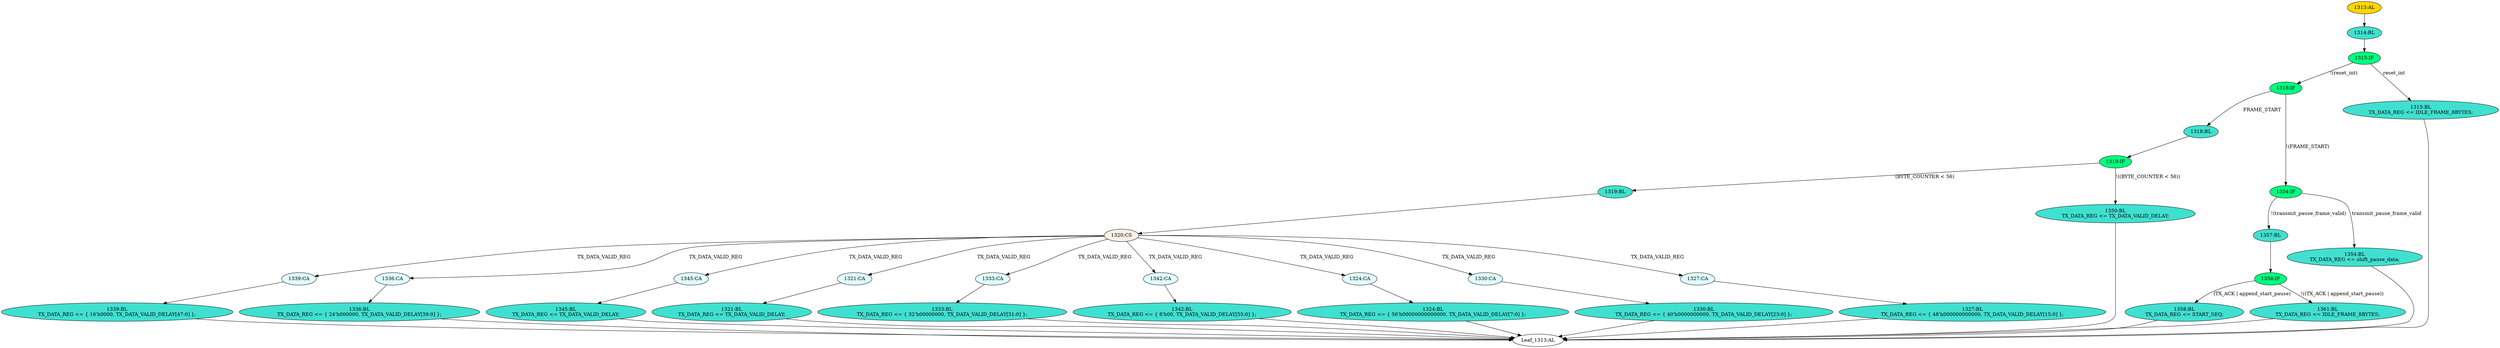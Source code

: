 strict digraph "" {
	node [label="\N"];
	"1319:BL"	 [ast="<pyverilog.vparser.ast.Block object at 0x7f2e12ff1990>",
		fillcolor=turquoise,
		label="1319:BL",
		statements="[]",
		style=filled,
		typ=Block];
	"1320:CS"	 [ast="<pyverilog.vparser.ast.CaseStatement object at 0x7f2e12ff1a10>",
		fillcolor=linen,
		label="1320:CS",
		statements="[]",
		style=filled,
		typ=CaseStatement];
	"1319:BL" -> "1320:CS"	 [cond="[]",
		lineno=None];
	"1313:AL"	 [ast="<pyverilog.vparser.ast.Always object at 0x7f2e12ff3dd0>",
		clk_sens=True,
		fillcolor=gold,
		label="1313:AL",
		sens="['TX_CLK', 'reset_int']",
		statements="[]",
		style=filled,
		typ=Always,
		use_var="['append_start_pause', 'TX_ACK', 'TX_DATA_VALID_REG', 'shift_pause_data', 'reset_int', 'BYTE_COUNTER', 'FRAME_START', 'transmit_\
pause_frame_valid', 'TX_DATA_VALID_DELAY']"];
	"1314:BL"	 [ast="<pyverilog.vparser.ast.Block object at 0x7f2e12ff3f50>",
		fillcolor=turquoise,
		label="1314:BL",
		statements="[]",
		style=filled,
		typ=Block];
	"1313:AL" -> "1314:BL"	 [cond="[]",
		lineno=None];
	"1339:CA"	 [ast="<pyverilog.vparser.ast.Case object at 0x7f2e12ff3190>",
		fillcolor=lightcyan,
		label="1339:CA",
		statements="[]",
		style=filled,
		typ=Case];
	"1339:BL"	 [ast="<pyverilog.vparser.ast.Block object at 0x7f2e12ff3210>",
		fillcolor=turquoise,
		label="1339:BL
TX_DATA_REG <= { 16'h0000, TX_DATA_VALID_DELAY[47:0] };",
		statements="[<pyverilog.vparser.ast.NonblockingSubstitution object at 0x7f2e12ff3250>]",
		style=filled,
		typ=Block];
	"1339:CA" -> "1339:BL"	 [cond="[]",
		lineno=None];
	"1358:BL"	 [ast="<pyverilog.vparser.ast.Block object at 0x7f2e12ff4310>",
		fillcolor=turquoise,
		label="1358:BL
TX_DATA_REG <= START_SEQ;",
		statements="[<pyverilog.vparser.ast.NonblockingSubstitution object at 0x7f2e12ff4350>]",
		style=filled,
		typ=Block];
	"Leaf_1313:AL"	 [def_var="['TX_DATA_REG']",
		label="Leaf_1313:AL"];
	"1358:BL" -> "Leaf_1313:AL"	 [cond="[]",
		lineno=None];
	"1336:CA"	 [ast="<pyverilog.vparser.ast.Case object at 0x7f2e12ff2d50>",
		fillcolor=lightcyan,
		label="1336:CA",
		statements="[]",
		style=filled,
		typ=Case];
	"1336:BL"	 [ast="<pyverilog.vparser.ast.Block object at 0x7f2e12ff2dd0>",
		fillcolor=turquoise,
		label="1336:BL
TX_DATA_REG <= { 24'h000000, TX_DATA_VALID_DELAY[39:0] };",
		statements="[<pyverilog.vparser.ast.NonblockingSubstitution object at 0x7f2e12ff2e10>]",
		style=filled,
		typ=Block];
	"1336:CA" -> "1336:BL"	 [cond="[]",
		lineno=None];
	"1342:BL"	 [ast="<pyverilog.vparser.ast.Block object at 0x7f2e12ff3610>",
		fillcolor=turquoise,
		label="1342:BL
TX_DATA_REG <= { 8'h00, TX_DATA_VALID_DELAY[55:0] };",
		statements="[<pyverilog.vparser.ast.NonblockingSubstitution object at 0x7f2e12ff3650>]",
		style=filled,
		typ=Block];
	"1342:BL" -> "Leaf_1313:AL"	 [cond="[]",
		lineno=None];
	"1320:CS" -> "1339:CA"	 [cond="['TX_DATA_VALID_REG']",
		label=TX_DATA_VALID_REG,
		lineno=1320];
	"1320:CS" -> "1336:CA"	 [cond="['TX_DATA_VALID_REG']",
		label=TX_DATA_VALID_REG,
		lineno=1320];
	"1345:CA"	 [ast="<pyverilog.vparser.ast.Case object at 0x7f2e12ff3990>",
		fillcolor=lightcyan,
		label="1345:CA",
		statements="[]",
		style=filled,
		typ=Case];
	"1320:CS" -> "1345:CA"	 [cond="['TX_DATA_VALID_REG']",
		label=TX_DATA_VALID_REG,
		lineno=1320];
	"1321:CA"	 [ast="<pyverilog.vparser.ast.Case object at 0x7f2e12ff1b10>",
		fillcolor=lightcyan,
		label="1321:CA",
		statements="[]",
		style=filled,
		typ=Case];
	"1320:CS" -> "1321:CA"	 [cond="['TX_DATA_VALID_REG']",
		label=TX_DATA_VALID_REG,
		lineno=1320];
	"1333:CA"	 [ast="<pyverilog.vparser.ast.Case object at 0x7f2e12ff2910>",
		fillcolor=lightcyan,
		label="1333:CA",
		statements="[]",
		style=filled,
		typ=Case];
	"1320:CS" -> "1333:CA"	 [cond="['TX_DATA_VALID_REG']",
		label=TX_DATA_VALID_REG,
		lineno=1320];
	"1342:CA"	 [ast="<pyverilog.vparser.ast.Case object at 0x7f2e12ff3590>",
		fillcolor=lightcyan,
		label="1342:CA",
		statements="[]",
		style=filled,
		typ=Case];
	"1320:CS" -> "1342:CA"	 [cond="['TX_DATA_VALID_REG']",
		label=TX_DATA_VALID_REG,
		lineno=1320];
	"1324:CA"	 [ast="<pyverilog.vparser.ast.Case object at 0x7f2e12ff1d50>",
		fillcolor=lightcyan,
		label="1324:CA",
		statements="[]",
		style=filled,
		typ=Case];
	"1320:CS" -> "1324:CA"	 [cond="['TX_DATA_VALID_REG']",
		label=TX_DATA_VALID_REG,
		lineno=1320];
	"1330:CA"	 [ast="<pyverilog.vparser.ast.Case object at 0x7f2e12ff24d0>",
		fillcolor=lightcyan,
		label="1330:CA",
		statements="[]",
		style=filled,
		typ=Case];
	"1320:CS" -> "1330:CA"	 [cond="['TX_DATA_VALID_REG']",
		label=TX_DATA_VALID_REG,
		lineno=1320];
	"1327:CA"	 [ast="<pyverilog.vparser.ast.Case object at 0x7f2e12ff2110>",
		fillcolor=lightcyan,
		label="1327:CA",
		statements="[]",
		style=filled,
		typ=Case];
	"1320:CS" -> "1327:CA"	 [cond="['TX_DATA_VALID_REG']",
		label=TX_DATA_VALID_REG,
		lineno=1320];
	"1345:BL"	 [ast="<pyverilog.vparser.ast.Block object at 0x7f2e12ff3a10>",
		fillcolor=turquoise,
		label="1345:BL
TX_DATA_REG <= TX_DATA_VALID_DELAY;",
		statements="[<pyverilog.vparser.ast.NonblockingSubstitution object at 0x7f2e12ff3a50>]",
		style=filled,
		typ=Block];
	"1345:CA" -> "1345:BL"	 [cond="[]",
		lineno=None];
	"1330:BL"	 [ast="<pyverilog.vparser.ast.Block object at 0x7f2e12ff2550>",
		fillcolor=turquoise,
		label="1330:BL
TX_DATA_REG <= { 40'h0000000000, TX_DATA_VALID_DELAY[23:0] };",
		statements="[<pyverilog.vparser.ast.NonblockingSubstitution object at 0x7f2e12ff2590>]",
		style=filled,
		typ=Block];
	"1330:BL" -> "Leaf_1313:AL"	 [cond="[]",
		lineno=None];
	"1324:BL"	 [ast="<pyverilog.vparser.ast.Block object at 0x7f2e12ff1dd0>",
		fillcolor=turquoise,
		label="1324:BL
TX_DATA_REG <= { 56'h00000000000000, TX_DATA_VALID_DELAY[7:0] };",
		statements="[<pyverilog.vparser.ast.NonblockingSubstitution object at 0x7f2e12ff1e10>]",
		style=filled,
		typ=Block];
	"1324:BL" -> "Leaf_1313:AL"	 [cond="[]",
		lineno=None];
	"1321:BL"	 [ast="<pyverilog.vparser.ast.Block object at 0x7f2e12ff1b90>",
		fillcolor=turquoise,
		label="1321:BL
TX_DATA_REG <= TX_DATA_VALID_DELAY;",
		statements="[<pyverilog.vparser.ast.NonblockingSubstitution object at 0x7f2e12ff1bd0>]",
		style=filled,
		typ=Block];
	"1321:CA" -> "1321:BL"	 [cond="[]",
		lineno=None];
	"1318:BL"	 [ast="<pyverilog.vparser.ast.Block object at 0x7f2e12ff47d0>",
		fillcolor=turquoise,
		label="1318:BL",
		statements="[]",
		style=filled,
		typ=Block];
	"1319:IF"	 [ast="<pyverilog.vparser.ast.IfStatement object at 0x7f2e12ff4810>",
		fillcolor=springgreen,
		label="1319:IF",
		statements="[]",
		style=filled,
		typ=IfStatement];
	"1318:BL" -> "1319:IF"	 [cond="[]",
		lineno=None];
	"1319:IF" -> "1319:BL"	 [cond="['BYTE_COUNTER']",
		label="(BYTE_COUNTER < 56)",
		lineno=1319];
	"1350:BL"	 [ast="<pyverilog.vparser.ast.Block object at 0x7f2e12ff4850>",
		fillcolor=turquoise,
		label="1350:BL
TX_DATA_REG <= TX_DATA_VALID_DELAY;",
		statements="[<pyverilog.vparser.ast.NonblockingSubstitution object at 0x7f2e12ff4890>]",
		style=filled,
		typ=Block];
	"1319:IF" -> "1350:BL"	 [cond="['BYTE_COUNTER']",
		label="!((BYTE_COUNTER < 56))",
		lineno=1319];
	"1327:BL"	 [ast="<pyverilog.vparser.ast.Block object at 0x7f2e12ff2190>",
		fillcolor=turquoise,
		label="1327:BL
TX_DATA_REG <= { 48'h000000000000, TX_DATA_VALID_DELAY[15:0] };",
		statements="[<pyverilog.vparser.ast.NonblockingSubstitution object at 0x7f2e12ff21d0>]",
		style=filled,
		typ=Block];
	"1327:BL" -> "Leaf_1313:AL"	 [cond="[]",
		lineno=None];
	"1350:BL" -> "Leaf_1313:AL"	 [cond="[]",
		lineno=None];
	"1354:IF"	 [ast="<pyverilog.vparser.ast.IfStatement object at 0x7f2e12ff4050>",
		fillcolor=springgreen,
		label="1354:IF",
		statements="[]",
		style=filled,
		typ=IfStatement];
	"1357:BL"	 [ast="<pyverilog.vparser.ast.Block object at 0x7f2e12ff4090>",
		fillcolor=turquoise,
		label="1357:BL",
		statements="[]",
		style=filled,
		typ=Block];
	"1354:IF" -> "1357:BL"	 [cond="['transmit_pause_frame_valid']",
		label="!(transmit_pause_frame_valid)",
		lineno=1354];
	"1354:BL"	 [ast="<pyverilog.vparser.ast.Block object at 0x7f2e12ff45d0>",
		fillcolor=turquoise,
		label="1354:BL
TX_DATA_REG <= shift_pause_data;",
		statements="[<pyverilog.vparser.ast.NonblockingSubstitution object at 0x7f2e12ff4610>]",
		style=filled,
		typ=Block];
	"1354:IF" -> "1354:BL"	 [cond="['transmit_pause_frame_valid']",
		label=transmit_pause_frame_valid,
		lineno=1354];
	"1333:BL"	 [ast="<pyverilog.vparser.ast.Block object at 0x7f2e12ff2990>",
		fillcolor=turquoise,
		label="1333:BL
TX_DATA_REG <= { 32'h00000000, TX_DATA_VALID_DELAY[31:0] };",
		statements="[<pyverilog.vparser.ast.NonblockingSubstitution object at 0x7f2e12ff29d0>]",
		style=filled,
		typ=Block];
	"1333:BL" -> "Leaf_1313:AL"	 [cond="[]",
		lineno=None];
	"1318:IF"	 [ast="<pyverilog.vparser.ast.IfStatement object at 0x7f2e12ff3fd0>",
		fillcolor=springgreen,
		label="1318:IF",
		statements="[]",
		style=filled,
		typ=IfStatement];
	"1318:IF" -> "1318:BL"	 [cond="['FRAME_START']",
		label=FRAME_START,
		lineno=1318];
	"1318:IF" -> "1354:IF"	 [cond="['FRAME_START']",
		label="!(FRAME_START)",
		lineno=1318];
	"1361:BL"	 [ast="<pyverilog.vparser.ast.Block object at 0x7f2e12ff4110>",
		fillcolor=turquoise,
		label="1361:BL
TX_DATA_REG <= IDLE_FRAME_8BYTES;",
		statements="[<pyverilog.vparser.ast.NonblockingSubstitution object at 0x7f2e12ff4150>]",
		style=filled,
		typ=Block];
	"1361:BL" -> "Leaf_1313:AL"	 [cond="[]",
		lineno=None];
	"1333:CA" -> "1333:BL"	 [cond="[]",
		lineno=None];
	"1358:IF"	 [ast="<pyverilog.vparser.ast.IfStatement object at 0x7f2e12ff40d0>",
		fillcolor=springgreen,
		label="1358:IF",
		statements="[]",
		style=filled,
		typ=IfStatement];
	"1358:IF" -> "1358:BL"	 [cond="['TX_ACK', 'append_start_pause']",
		label="(TX_ACK | append_start_pause)",
		lineno=1358];
	"1358:IF" -> "1361:BL"	 [cond="['TX_ACK', 'append_start_pause']",
		label="!((TX_ACK | append_start_pause))",
		lineno=1358];
	"1339:BL" -> "Leaf_1313:AL"	 [cond="[]",
		lineno=None];
	"1315:BL"	 [ast="<pyverilog.vparser.ast.Block object at 0x7f2e12ff4b50>",
		fillcolor=turquoise,
		label="1315:BL
TX_DATA_REG <= IDLE_FRAME_8BYTES;",
		statements="[<pyverilog.vparser.ast.NonblockingSubstitution object at 0x7f2e12ff4b90>]",
		style=filled,
		typ=Block];
	"1315:BL" -> "Leaf_1313:AL"	 [cond="[]",
		lineno=None];
	"1315:IF"	 [ast="<pyverilog.vparser.ast.IfStatement object at 0x7f2e12ff3f90>",
		fillcolor=springgreen,
		label="1315:IF",
		statements="[]",
		style=filled,
		typ=IfStatement];
	"1315:IF" -> "1318:IF"	 [cond="['reset_int']",
		label="!(reset_int)",
		lineno=1315];
	"1315:IF" -> "1315:BL"	 [cond="['reset_int']",
		label=reset_int,
		lineno=1315];
	"1336:BL" -> "Leaf_1313:AL"	 [cond="[]",
		lineno=None];
	"1342:CA" -> "1342:BL"	 [cond="[]",
		lineno=None];
	"1324:CA" -> "1324:BL"	 [cond="[]",
		lineno=None];
	"1314:BL" -> "1315:IF"	 [cond="[]",
		lineno=None];
	"1330:CA" -> "1330:BL"	 [cond="[]",
		lineno=None];
	"1357:BL" -> "1358:IF"	 [cond="[]",
		lineno=None];
	"1345:BL" -> "Leaf_1313:AL"	 [cond="[]",
		lineno=None];
	"1321:BL" -> "Leaf_1313:AL"	 [cond="[]",
		lineno=None];
	"1354:BL" -> "Leaf_1313:AL"	 [cond="[]",
		lineno=None];
	"1327:CA" -> "1327:BL"	 [cond="[]",
		lineno=None];
}
